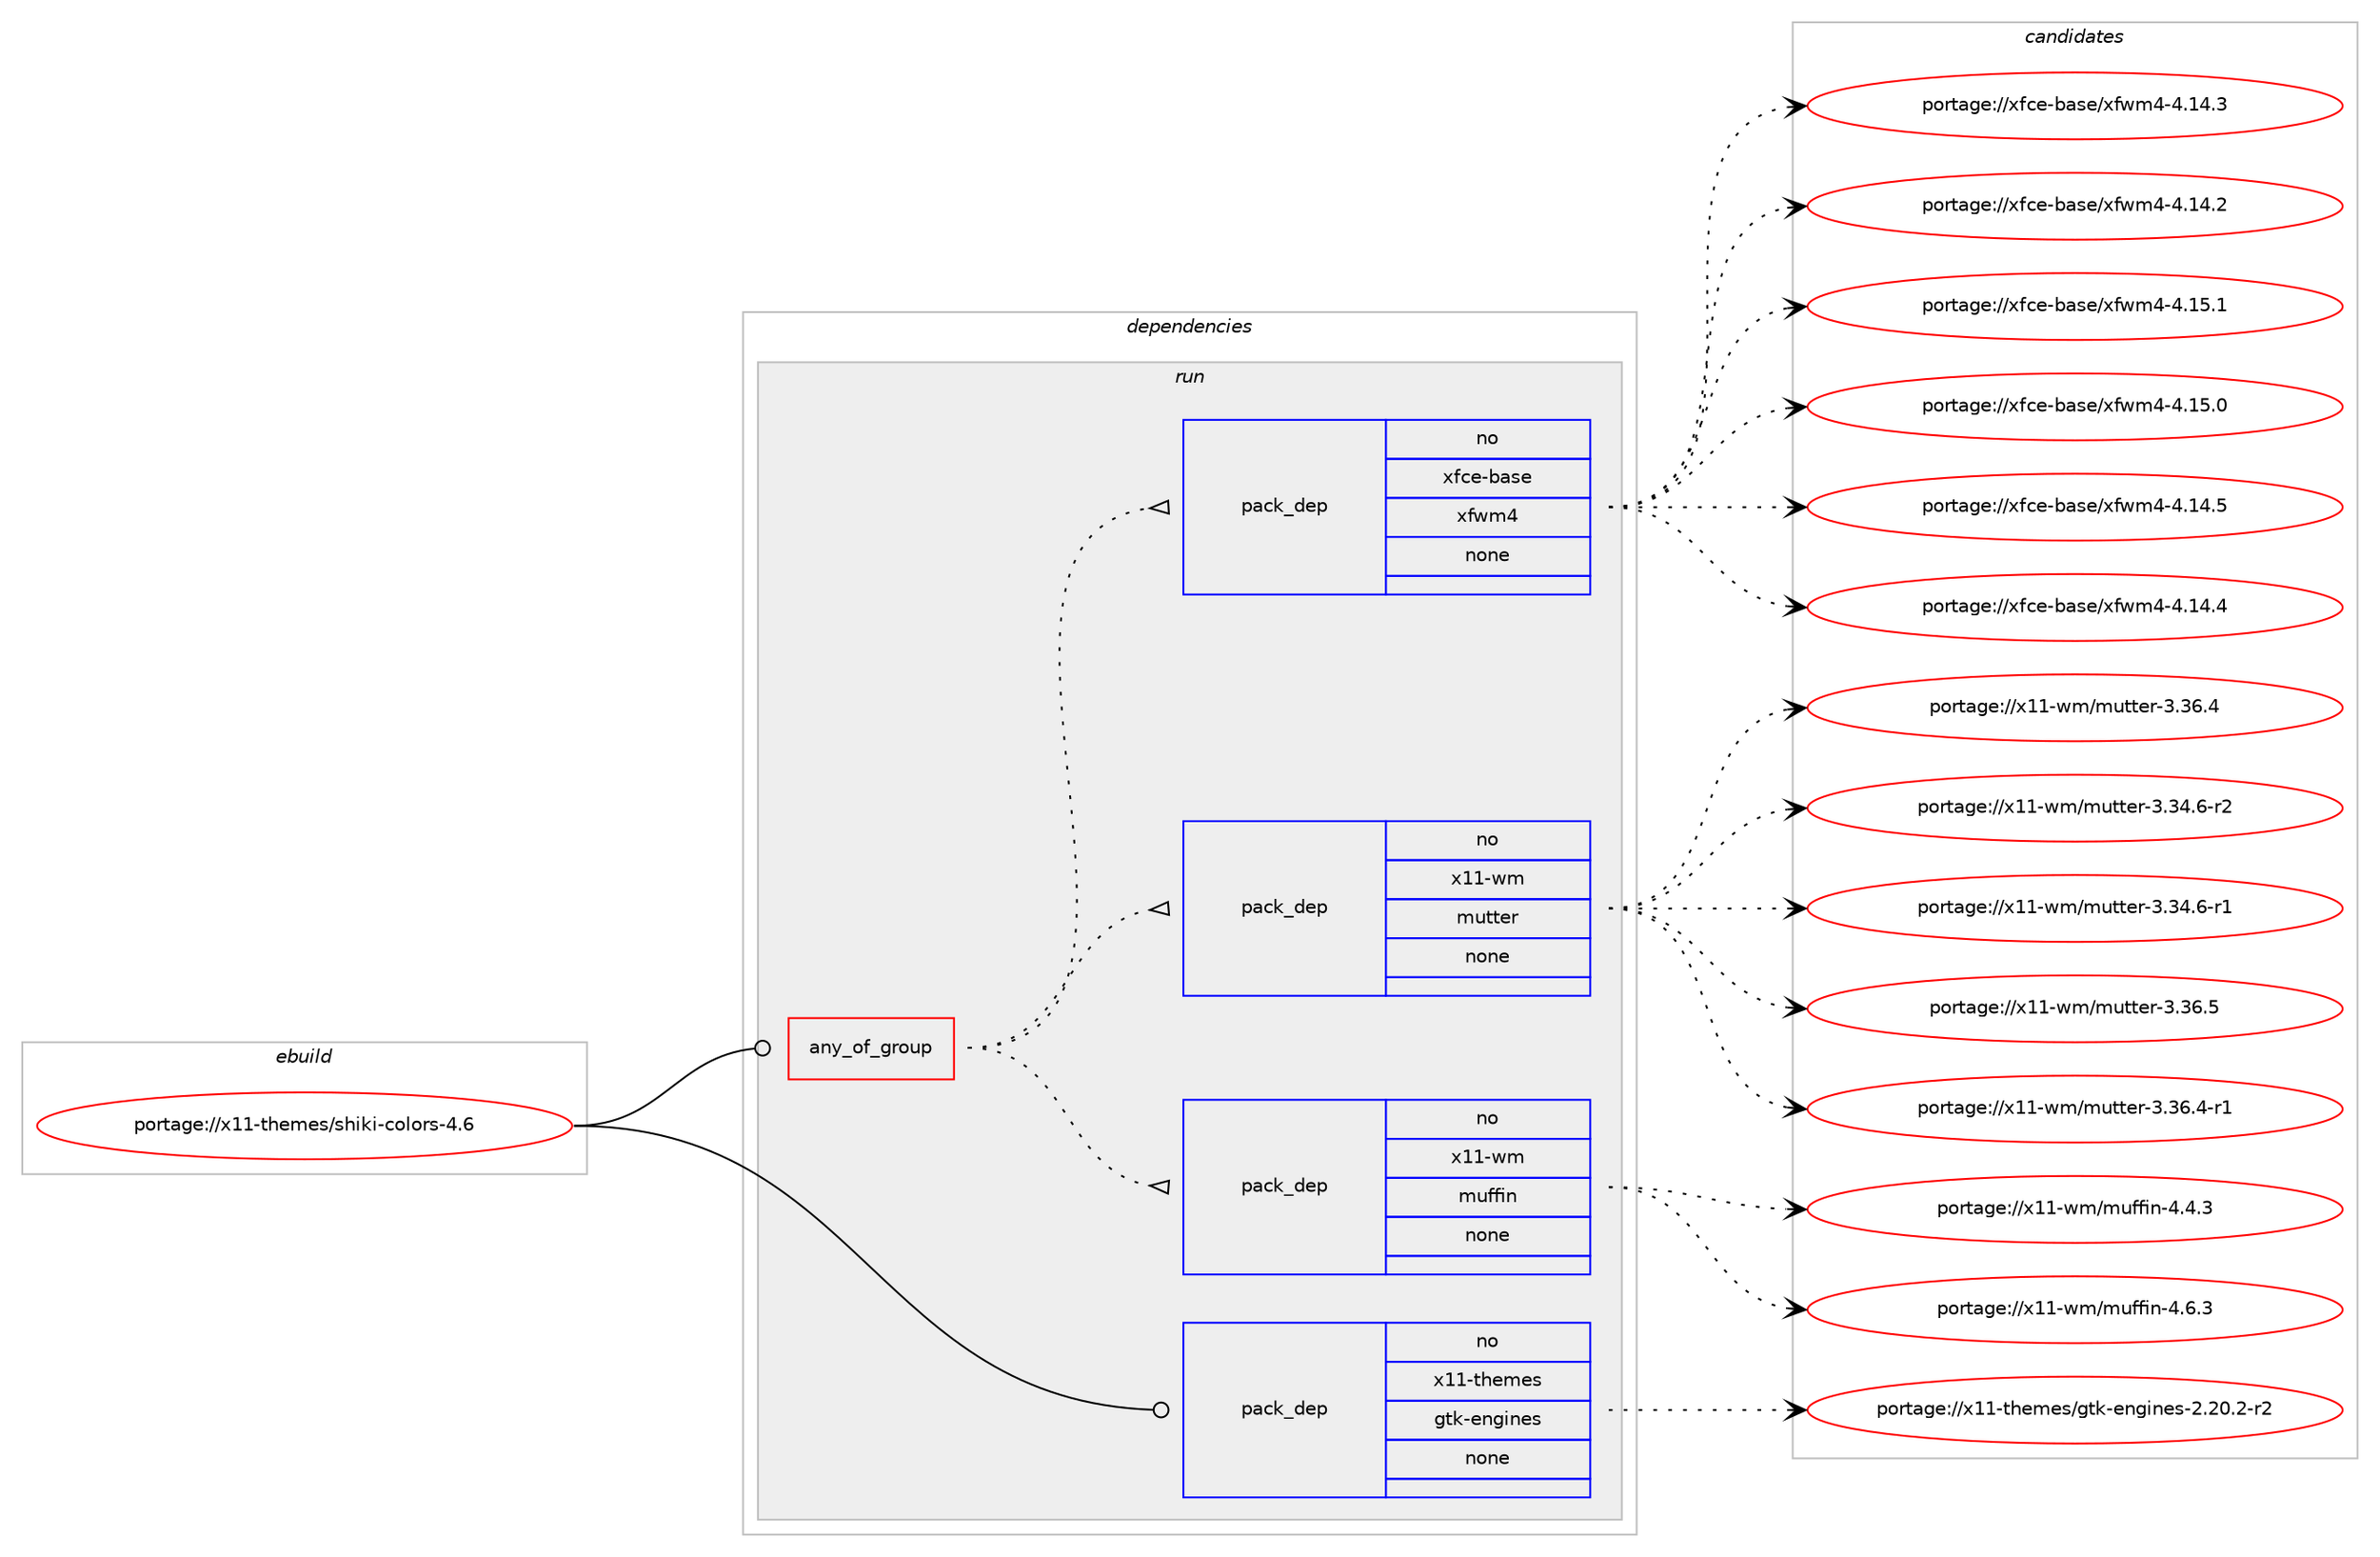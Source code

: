 digraph prolog {

# *************
# Graph options
# *************

newrank=true;
concentrate=true;
compound=true;
graph [rankdir=LR,fontname=Helvetica,fontsize=10,ranksep=1.5];#, ranksep=2.5, nodesep=0.2];
edge  [arrowhead=vee];
node  [fontname=Helvetica,fontsize=10];

# **********
# The ebuild
# **********

subgraph cluster_leftcol {
color=gray;
rank=same;
label=<<i>ebuild</i>>;
id [label="portage://x11-themes/shiki-colors-4.6", color=red, width=4, href="../x11-themes/shiki-colors-4.6.svg"];
}

# ****************
# The dependencies
# ****************

subgraph cluster_midcol {
color=gray;
label=<<i>dependencies</i>>;
subgraph cluster_compile {
fillcolor="#eeeeee";
style=filled;
label=<<i>compile</i>>;
}
subgraph cluster_compileandrun {
fillcolor="#eeeeee";
style=filled;
label=<<i>compile and run</i>>;
}
subgraph cluster_run {
fillcolor="#eeeeee";
style=filled;
label=<<i>run</i>>;
subgraph any6 {
dependency491 [label=<<TABLE BORDER="0" CELLBORDER="1" CELLSPACING="0" CELLPADDING="4"><TR><TD CELLPADDING="10">any_of_group</TD></TR></TABLE>>, shape=none, color=red];subgraph pack413 {
dependency492 [label=<<TABLE BORDER="0" CELLBORDER="1" CELLSPACING="0" CELLPADDING="4" WIDTH="220"><TR><TD ROWSPAN="6" CELLPADDING="30">pack_dep</TD></TR><TR><TD WIDTH="110">no</TD></TR><TR><TD>x11-wm</TD></TR><TR><TD>muffin</TD></TR><TR><TD>none</TD></TR><TR><TD></TD></TR></TABLE>>, shape=none, color=blue];
}
dependency491:e -> dependency492:w [weight=20,style="dotted",arrowhead="oinv"];
subgraph pack414 {
dependency493 [label=<<TABLE BORDER="0" CELLBORDER="1" CELLSPACING="0" CELLPADDING="4" WIDTH="220"><TR><TD ROWSPAN="6" CELLPADDING="30">pack_dep</TD></TR><TR><TD WIDTH="110">no</TD></TR><TR><TD>x11-wm</TD></TR><TR><TD>mutter</TD></TR><TR><TD>none</TD></TR><TR><TD></TD></TR></TABLE>>, shape=none, color=blue];
}
dependency491:e -> dependency493:w [weight=20,style="dotted",arrowhead="oinv"];
subgraph pack415 {
dependency494 [label=<<TABLE BORDER="0" CELLBORDER="1" CELLSPACING="0" CELLPADDING="4" WIDTH="220"><TR><TD ROWSPAN="6" CELLPADDING="30">pack_dep</TD></TR><TR><TD WIDTH="110">no</TD></TR><TR><TD>xfce-base</TD></TR><TR><TD>xfwm4</TD></TR><TR><TD>none</TD></TR><TR><TD></TD></TR></TABLE>>, shape=none, color=blue];
}
dependency491:e -> dependency494:w [weight=20,style="dotted",arrowhead="oinv"];
}
id:e -> dependency491:w [weight=20,style="solid",arrowhead="odot"];
subgraph pack416 {
dependency495 [label=<<TABLE BORDER="0" CELLBORDER="1" CELLSPACING="0" CELLPADDING="4" WIDTH="220"><TR><TD ROWSPAN="6" CELLPADDING="30">pack_dep</TD></TR><TR><TD WIDTH="110">no</TD></TR><TR><TD>x11-themes</TD></TR><TR><TD>gtk-engines</TD></TR><TR><TD>none</TD></TR><TR><TD></TD></TR></TABLE>>, shape=none, color=blue];
}
id:e -> dependency495:w [weight=20,style="solid",arrowhead="odot"];
}
}

# **************
# The candidates
# **************

subgraph cluster_choices {
rank=same;
color=gray;
label=<<i>candidates</i>>;

subgraph choice413 {
color=black;
nodesep=1;
choice12049494511910947109117102102105110455246544651 [label="portage://x11-wm/muffin-4.6.3", color=red, width=4,href="../x11-wm/muffin-4.6.3.svg"];
choice12049494511910947109117102102105110455246524651 [label="portage://x11-wm/muffin-4.4.3", color=red, width=4,href="../x11-wm/muffin-4.4.3.svg"];
dependency492:e -> choice12049494511910947109117102102105110455246544651:w [style=dotted,weight="100"];
dependency492:e -> choice12049494511910947109117102102105110455246524651:w [style=dotted,weight="100"];
}
subgraph choice414 {
color=black;
nodesep=1;
choice1204949451191094710911711611610111445514651544653 [label="portage://x11-wm/mutter-3.36.5", color=red, width=4,href="../x11-wm/mutter-3.36.5.svg"];
choice12049494511910947109117116116101114455146515446524511449 [label="portage://x11-wm/mutter-3.36.4-r1", color=red, width=4,href="../x11-wm/mutter-3.36.4-r1.svg"];
choice1204949451191094710911711611610111445514651544652 [label="portage://x11-wm/mutter-3.36.4", color=red, width=4,href="../x11-wm/mutter-3.36.4.svg"];
choice12049494511910947109117116116101114455146515246544511450 [label="portage://x11-wm/mutter-3.34.6-r2", color=red, width=4,href="../x11-wm/mutter-3.34.6-r2.svg"];
choice12049494511910947109117116116101114455146515246544511449 [label="portage://x11-wm/mutter-3.34.6-r1", color=red, width=4,href="../x11-wm/mutter-3.34.6-r1.svg"];
dependency493:e -> choice1204949451191094710911711611610111445514651544653:w [style=dotted,weight="100"];
dependency493:e -> choice12049494511910947109117116116101114455146515446524511449:w [style=dotted,weight="100"];
dependency493:e -> choice1204949451191094710911711611610111445514651544652:w [style=dotted,weight="100"];
dependency493:e -> choice12049494511910947109117116116101114455146515246544511450:w [style=dotted,weight="100"];
dependency493:e -> choice12049494511910947109117116116101114455146515246544511449:w [style=dotted,weight="100"];
}
subgraph choice415 {
color=black;
nodesep=1;
choice12010299101459897115101471201021191095245524649534649 [label="portage://xfce-base/xfwm4-4.15.1", color=red, width=4,href="../xfce-base/xfwm4-4.15.1.svg"];
choice12010299101459897115101471201021191095245524649534648 [label="portage://xfce-base/xfwm4-4.15.0", color=red, width=4,href="../xfce-base/xfwm4-4.15.0.svg"];
choice12010299101459897115101471201021191095245524649524653 [label="portage://xfce-base/xfwm4-4.14.5", color=red, width=4,href="../xfce-base/xfwm4-4.14.5.svg"];
choice12010299101459897115101471201021191095245524649524652 [label="portage://xfce-base/xfwm4-4.14.4", color=red, width=4,href="../xfce-base/xfwm4-4.14.4.svg"];
choice12010299101459897115101471201021191095245524649524651 [label="portage://xfce-base/xfwm4-4.14.3", color=red, width=4,href="../xfce-base/xfwm4-4.14.3.svg"];
choice12010299101459897115101471201021191095245524649524650 [label="portage://xfce-base/xfwm4-4.14.2", color=red, width=4,href="../xfce-base/xfwm4-4.14.2.svg"];
dependency494:e -> choice12010299101459897115101471201021191095245524649534649:w [style=dotted,weight="100"];
dependency494:e -> choice12010299101459897115101471201021191095245524649534648:w [style=dotted,weight="100"];
dependency494:e -> choice12010299101459897115101471201021191095245524649524653:w [style=dotted,weight="100"];
dependency494:e -> choice12010299101459897115101471201021191095245524649524652:w [style=dotted,weight="100"];
dependency494:e -> choice12010299101459897115101471201021191095245524649524651:w [style=dotted,weight="100"];
dependency494:e -> choice12010299101459897115101471201021191095245524649524650:w [style=dotted,weight="100"];
}
subgraph choice416 {
color=black;
nodesep=1;
choice1204949451161041011091011154710311610745101110103105110101115455046504846504511450 [label="portage://x11-themes/gtk-engines-2.20.2-r2", color=red, width=4,href="../x11-themes/gtk-engines-2.20.2-r2.svg"];
dependency495:e -> choice1204949451161041011091011154710311610745101110103105110101115455046504846504511450:w [style=dotted,weight="100"];
}
}

}
